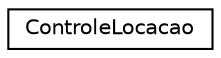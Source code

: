 digraph "Graphical Class Hierarchy"
{
 // LATEX_PDF_SIZE
  edge [fontname="Helvetica",fontsize="10",labelfontname="Helvetica",labelfontsize="10"];
  node [fontname="Helvetica",fontsize="10",shape=record];
  rankdir="LR";
  Node0 [label="ControleLocacao",height=0.2,width=0.4,color="black", fillcolor="white", style="filled",URL="$classControleLocacao.html",tooltip=" "];
}
